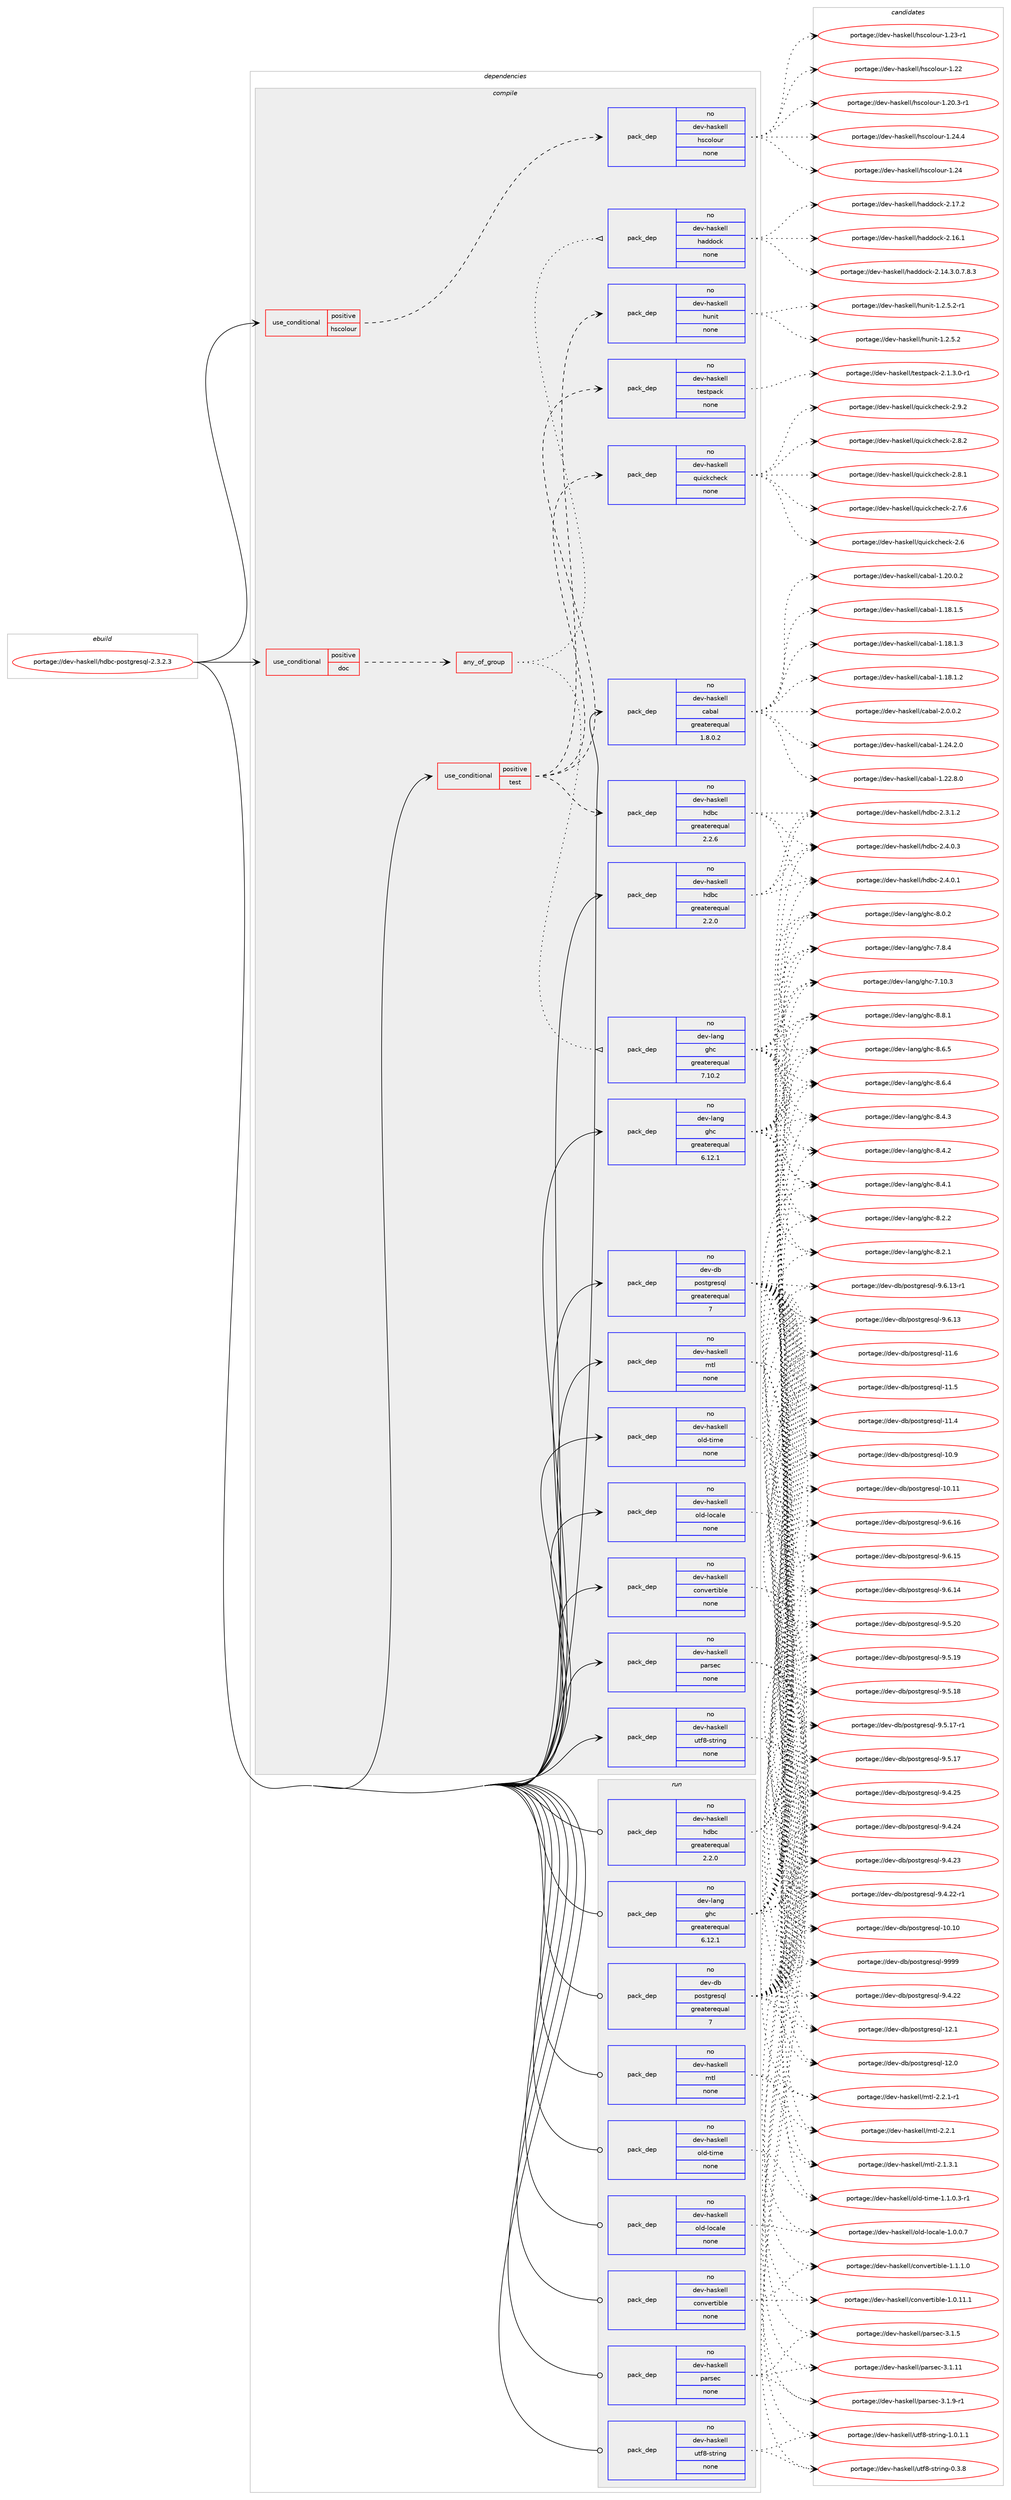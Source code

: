 digraph prolog {

# *************
# Graph options
# *************

newrank=true;
concentrate=true;
compound=true;
graph [rankdir=LR,fontname=Helvetica,fontsize=10,ranksep=1.5];#, ranksep=2.5, nodesep=0.2];
edge  [arrowhead=vee];
node  [fontname=Helvetica,fontsize=10];

# **********
# The ebuild
# **********

subgraph cluster_leftcol {
color=gray;
label=<<i>ebuild</i>>;
id [label="portage://dev-haskell/hdbc-postgresql-2.3.2.3", color=red, width=4, href="../dev-haskell/hdbc-postgresql-2.3.2.3.svg"];
}

# ****************
# The dependencies
# ****************

subgraph cluster_midcol {
color=gray;
label=<<i>dependencies</i>>;
subgraph cluster_compile {
fillcolor="#eeeeee";
style=filled;
label=<<i>compile</i>>;
subgraph cond133574 {
dependency559242 [label=<<TABLE BORDER="0" CELLBORDER="1" CELLSPACING="0" CELLPADDING="4"><TR><TD ROWSPAN="3" CELLPADDING="10">use_conditional</TD></TR><TR><TD>positive</TD></TR><TR><TD>doc</TD></TR></TABLE>>, shape=none, color=red];
subgraph any6317 {
dependency559243 [label=<<TABLE BORDER="0" CELLBORDER="1" CELLSPACING="0" CELLPADDING="4"><TR><TD CELLPADDING="10">any_of_group</TD></TR></TABLE>>, shape=none, color=red];subgraph pack419114 {
dependency559244 [label=<<TABLE BORDER="0" CELLBORDER="1" CELLSPACING="0" CELLPADDING="4" WIDTH="220"><TR><TD ROWSPAN="6" CELLPADDING="30">pack_dep</TD></TR><TR><TD WIDTH="110">no</TD></TR><TR><TD>dev-haskell</TD></TR><TR><TD>haddock</TD></TR><TR><TD>none</TD></TR><TR><TD></TD></TR></TABLE>>, shape=none, color=blue];
}
dependency559243:e -> dependency559244:w [weight=20,style="dotted",arrowhead="oinv"];
subgraph pack419115 {
dependency559245 [label=<<TABLE BORDER="0" CELLBORDER="1" CELLSPACING="0" CELLPADDING="4" WIDTH="220"><TR><TD ROWSPAN="6" CELLPADDING="30">pack_dep</TD></TR><TR><TD WIDTH="110">no</TD></TR><TR><TD>dev-lang</TD></TR><TR><TD>ghc</TD></TR><TR><TD>greaterequal</TD></TR><TR><TD>7.10.2</TD></TR></TABLE>>, shape=none, color=blue];
}
dependency559243:e -> dependency559245:w [weight=20,style="dotted",arrowhead="oinv"];
}
dependency559242:e -> dependency559243:w [weight=20,style="dashed",arrowhead="vee"];
}
id:e -> dependency559242:w [weight=20,style="solid",arrowhead="vee"];
subgraph cond133575 {
dependency559246 [label=<<TABLE BORDER="0" CELLBORDER="1" CELLSPACING="0" CELLPADDING="4"><TR><TD ROWSPAN="3" CELLPADDING="10">use_conditional</TD></TR><TR><TD>positive</TD></TR><TR><TD>hscolour</TD></TR></TABLE>>, shape=none, color=red];
subgraph pack419116 {
dependency559247 [label=<<TABLE BORDER="0" CELLBORDER="1" CELLSPACING="0" CELLPADDING="4" WIDTH="220"><TR><TD ROWSPAN="6" CELLPADDING="30">pack_dep</TD></TR><TR><TD WIDTH="110">no</TD></TR><TR><TD>dev-haskell</TD></TR><TR><TD>hscolour</TD></TR><TR><TD>none</TD></TR><TR><TD></TD></TR></TABLE>>, shape=none, color=blue];
}
dependency559246:e -> dependency559247:w [weight=20,style="dashed",arrowhead="vee"];
}
id:e -> dependency559246:w [weight=20,style="solid",arrowhead="vee"];
subgraph cond133576 {
dependency559248 [label=<<TABLE BORDER="0" CELLBORDER="1" CELLSPACING="0" CELLPADDING="4"><TR><TD ROWSPAN="3" CELLPADDING="10">use_conditional</TD></TR><TR><TD>positive</TD></TR><TR><TD>test</TD></TR></TABLE>>, shape=none, color=red];
subgraph pack419117 {
dependency559249 [label=<<TABLE BORDER="0" CELLBORDER="1" CELLSPACING="0" CELLPADDING="4" WIDTH="220"><TR><TD ROWSPAN="6" CELLPADDING="30">pack_dep</TD></TR><TR><TD WIDTH="110">no</TD></TR><TR><TD>dev-haskell</TD></TR><TR><TD>hdbc</TD></TR><TR><TD>greaterequal</TD></TR><TR><TD>2.2.6</TD></TR></TABLE>>, shape=none, color=blue];
}
dependency559248:e -> dependency559249:w [weight=20,style="dashed",arrowhead="vee"];
subgraph pack419118 {
dependency559250 [label=<<TABLE BORDER="0" CELLBORDER="1" CELLSPACING="0" CELLPADDING="4" WIDTH="220"><TR><TD ROWSPAN="6" CELLPADDING="30">pack_dep</TD></TR><TR><TD WIDTH="110">no</TD></TR><TR><TD>dev-haskell</TD></TR><TR><TD>hunit</TD></TR><TR><TD>none</TD></TR><TR><TD></TD></TR></TABLE>>, shape=none, color=blue];
}
dependency559248:e -> dependency559250:w [weight=20,style="dashed",arrowhead="vee"];
subgraph pack419119 {
dependency559251 [label=<<TABLE BORDER="0" CELLBORDER="1" CELLSPACING="0" CELLPADDING="4" WIDTH="220"><TR><TD ROWSPAN="6" CELLPADDING="30">pack_dep</TD></TR><TR><TD WIDTH="110">no</TD></TR><TR><TD>dev-haskell</TD></TR><TR><TD>quickcheck</TD></TR><TR><TD>none</TD></TR><TR><TD></TD></TR></TABLE>>, shape=none, color=blue];
}
dependency559248:e -> dependency559251:w [weight=20,style="dashed",arrowhead="vee"];
subgraph pack419120 {
dependency559252 [label=<<TABLE BORDER="0" CELLBORDER="1" CELLSPACING="0" CELLPADDING="4" WIDTH="220"><TR><TD ROWSPAN="6" CELLPADDING="30">pack_dep</TD></TR><TR><TD WIDTH="110">no</TD></TR><TR><TD>dev-haskell</TD></TR><TR><TD>testpack</TD></TR><TR><TD>none</TD></TR><TR><TD></TD></TR></TABLE>>, shape=none, color=blue];
}
dependency559248:e -> dependency559252:w [weight=20,style="dashed",arrowhead="vee"];
}
id:e -> dependency559248:w [weight=20,style="solid",arrowhead="vee"];
subgraph pack419121 {
dependency559253 [label=<<TABLE BORDER="0" CELLBORDER="1" CELLSPACING="0" CELLPADDING="4" WIDTH="220"><TR><TD ROWSPAN="6" CELLPADDING="30">pack_dep</TD></TR><TR><TD WIDTH="110">no</TD></TR><TR><TD>dev-db</TD></TR><TR><TD>postgresql</TD></TR><TR><TD>greaterequal</TD></TR><TR><TD>7</TD></TR></TABLE>>, shape=none, color=blue];
}
id:e -> dependency559253:w [weight=20,style="solid",arrowhead="vee"];
subgraph pack419122 {
dependency559254 [label=<<TABLE BORDER="0" CELLBORDER="1" CELLSPACING="0" CELLPADDING="4" WIDTH="220"><TR><TD ROWSPAN="6" CELLPADDING="30">pack_dep</TD></TR><TR><TD WIDTH="110">no</TD></TR><TR><TD>dev-haskell</TD></TR><TR><TD>cabal</TD></TR><TR><TD>greaterequal</TD></TR><TR><TD>1.8.0.2</TD></TR></TABLE>>, shape=none, color=blue];
}
id:e -> dependency559254:w [weight=20,style="solid",arrowhead="vee"];
subgraph pack419123 {
dependency559255 [label=<<TABLE BORDER="0" CELLBORDER="1" CELLSPACING="0" CELLPADDING="4" WIDTH="220"><TR><TD ROWSPAN="6" CELLPADDING="30">pack_dep</TD></TR><TR><TD WIDTH="110">no</TD></TR><TR><TD>dev-haskell</TD></TR><TR><TD>convertible</TD></TR><TR><TD>none</TD></TR><TR><TD></TD></TR></TABLE>>, shape=none, color=blue];
}
id:e -> dependency559255:w [weight=20,style="solid",arrowhead="vee"];
subgraph pack419124 {
dependency559256 [label=<<TABLE BORDER="0" CELLBORDER="1" CELLSPACING="0" CELLPADDING="4" WIDTH="220"><TR><TD ROWSPAN="6" CELLPADDING="30">pack_dep</TD></TR><TR><TD WIDTH="110">no</TD></TR><TR><TD>dev-haskell</TD></TR><TR><TD>hdbc</TD></TR><TR><TD>greaterequal</TD></TR><TR><TD>2.2.0</TD></TR></TABLE>>, shape=none, color=blue];
}
id:e -> dependency559256:w [weight=20,style="solid",arrowhead="vee"];
subgraph pack419125 {
dependency559257 [label=<<TABLE BORDER="0" CELLBORDER="1" CELLSPACING="0" CELLPADDING="4" WIDTH="220"><TR><TD ROWSPAN="6" CELLPADDING="30">pack_dep</TD></TR><TR><TD WIDTH="110">no</TD></TR><TR><TD>dev-haskell</TD></TR><TR><TD>mtl</TD></TR><TR><TD>none</TD></TR><TR><TD></TD></TR></TABLE>>, shape=none, color=blue];
}
id:e -> dependency559257:w [weight=20,style="solid",arrowhead="vee"];
subgraph pack419126 {
dependency559258 [label=<<TABLE BORDER="0" CELLBORDER="1" CELLSPACING="0" CELLPADDING="4" WIDTH="220"><TR><TD ROWSPAN="6" CELLPADDING="30">pack_dep</TD></TR><TR><TD WIDTH="110">no</TD></TR><TR><TD>dev-haskell</TD></TR><TR><TD>old-locale</TD></TR><TR><TD>none</TD></TR><TR><TD></TD></TR></TABLE>>, shape=none, color=blue];
}
id:e -> dependency559258:w [weight=20,style="solid",arrowhead="vee"];
subgraph pack419127 {
dependency559259 [label=<<TABLE BORDER="0" CELLBORDER="1" CELLSPACING="0" CELLPADDING="4" WIDTH="220"><TR><TD ROWSPAN="6" CELLPADDING="30">pack_dep</TD></TR><TR><TD WIDTH="110">no</TD></TR><TR><TD>dev-haskell</TD></TR><TR><TD>old-time</TD></TR><TR><TD>none</TD></TR><TR><TD></TD></TR></TABLE>>, shape=none, color=blue];
}
id:e -> dependency559259:w [weight=20,style="solid",arrowhead="vee"];
subgraph pack419128 {
dependency559260 [label=<<TABLE BORDER="0" CELLBORDER="1" CELLSPACING="0" CELLPADDING="4" WIDTH="220"><TR><TD ROWSPAN="6" CELLPADDING="30">pack_dep</TD></TR><TR><TD WIDTH="110">no</TD></TR><TR><TD>dev-haskell</TD></TR><TR><TD>parsec</TD></TR><TR><TD>none</TD></TR><TR><TD></TD></TR></TABLE>>, shape=none, color=blue];
}
id:e -> dependency559260:w [weight=20,style="solid",arrowhead="vee"];
subgraph pack419129 {
dependency559261 [label=<<TABLE BORDER="0" CELLBORDER="1" CELLSPACING="0" CELLPADDING="4" WIDTH="220"><TR><TD ROWSPAN="6" CELLPADDING="30">pack_dep</TD></TR><TR><TD WIDTH="110">no</TD></TR><TR><TD>dev-haskell</TD></TR><TR><TD>utf8-string</TD></TR><TR><TD>none</TD></TR><TR><TD></TD></TR></TABLE>>, shape=none, color=blue];
}
id:e -> dependency559261:w [weight=20,style="solid",arrowhead="vee"];
subgraph pack419130 {
dependency559262 [label=<<TABLE BORDER="0" CELLBORDER="1" CELLSPACING="0" CELLPADDING="4" WIDTH="220"><TR><TD ROWSPAN="6" CELLPADDING="30">pack_dep</TD></TR><TR><TD WIDTH="110">no</TD></TR><TR><TD>dev-lang</TD></TR><TR><TD>ghc</TD></TR><TR><TD>greaterequal</TD></TR><TR><TD>6.12.1</TD></TR></TABLE>>, shape=none, color=blue];
}
id:e -> dependency559262:w [weight=20,style="solid",arrowhead="vee"];
}
subgraph cluster_compileandrun {
fillcolor="#eeeeee";
style=filled;
label=<<i>compile and run</i>>;
}
subgraph cluster_run {
fillcolor="#eeeeee";
style=filled;
label=<<i>run</i>>;
subgraph pack419131 {
dependency559263 [label=<<TABLE BORDER="0" CELLBORDER="1" CELLSPACING="0" CELLPADDING="4" WIDTH="220"><TR><TD ROWSPAN="6" CELLPADDING="30">pack_dep</TD></TR><TR><TD WIDTH="110">no</TD></TR><TR><TD>dev-db</TD></TR><TR><TD>postgresql</TD></TR><TR><TD>greaterequal</TD></TR><TR><TD>7</TD></TR></TABLE>>, shape=none, color=blue];
}
id:e -> dependency559263:w [weight=20,style="solid",arrowhead="odot"];
subgraph pack419132 {
dependency559264 [label=<<TABLE BORDER="0" CELLBORDER="1" CELLSPACING="0" CELLPADDING="4" WIDTH="220"><TR><TD ROWSPAN="6" CELLPADDING="30">pack_dep</TD></TR><TR><TD WIDTH="110">no</TD></TR><TR><TD>dev-haskell</TD></TR><TR><TD>convertible</TD></TR><TR><TD>none</TD></TR><TR><TD></TD></TR></TABLE>>, shape=none, color=blue];
}
id:e -> dependency559264:w [weight=20,style="solid",arrowhead="odot"];
subgraph pack419133 {
dependency559265 [label=<<TABLE BORDER="0" CELLBORDER="1" CELLSPACING="0" CELLPADDING="4" WIDTH="220"><TR><TD ROWSPAN="6" CELLPADDING="30">pack_dep</TD></TR><TR><TD WIDTH="110">no</TD></TR><TR><TD>dev-haskell</TD></TR><TR><TD>hdbc</TD></TR><TR><TD>greaterequal</TD></TR><TR><TD>2.2.0</TD></TR></TABLE>>, shape=none, color=blue];
}
id:e -> dependency559265:w [weight=20,style="solid",arrowhead="odot"];
subgraph pack419134 {
dependency559266 [label=<<TABLE BORDER="0" CELLBORDER="1" CELLSPACING="0" CELLPADDING="4" WIDTH="220"><TR><TD ROWSPAN="6" CELLPADDING="30">pack_dep</TD></TR><TR><TD WIDTH="110">no</TD></TR><TR><TD>dev-haskell</TD></TR><TR><TD>mtl</TD></TR><TR><TD>none</TD></TR><TR><TD></TD></TR></TABLE>>, shape=none, color=blue];
}
id:e -> dependency559266:w [weight=20,style="solid",arrowhead="odot"];
subgraph pack419135 {
dependency559267 [label=<<TABLE BORDER="0" CELLBORDER="1" CELLSPACING="0" CELLPADDING="4" WIDTH="220"><TR><TD ROWSPAN="6" CELLPADDING="30">pack_dep</TD></TR><TR><TD WIDTH="110">no</TD></TR><TR><TD>dev-haskell</TD></TR><TR><TD>old-locale</TD></TR><TR><TD>none</TD></TR><TR><TD></TD></TR></TABLE>>, shape=none, color=blue];
}
id:e -> dependency559267:w [weight=20,style="solid",arrowhead="odot"];
subgraph pack419136 {
dependency559268 [label=<<TABLE BORDER="0" CELLBORDER="1" CELLSPACING="0" CELLPADDING="4" WIDTH="220"><TR><TD ROWSPAN="6" CELLPADDING="30">pack_dep</TD></TR><TR><TD WIDTH="110">no</TD></TR><TR><TD>dev-haskell</TD></TR><TR><TD>old-time</TD></TR><TR><TD>none</TD></TR><TR><TD></TD></TR></TABLE>>, shape=none, color=blue];
}
id:e -> dependency559268:w [weight=20,style="solid",arrowhead="odot"];
subgraph pack419137 {
dependency559269 [label=<<TABLE BORDER="0" CELLBORDER="1" CELLSPACING="0" CELLPADDING="4" WIDTH="220"><TR><TD ROWSPAN="6" CELLPADDING="30">pack_dep</TD></TR><TR><TD WIDTH="110">no</TD></TR><TR><TD>dev-haskell</TD></TR><TR><TD>parsec</TD></TR><TR><TD>none</TD></TR><TR><TD></TD></TR></TABLE>>, shape=none, color=blue];
}
id:e -> dependency559269:w [weight=20,style="solid",arrowhead="odot"];
subgraph pack419138 {
dependency559270 [label=<<TABLE BORDER="0" CELLBORDER="1" CELLSPACING="0" CELLPADDING="4" WIDTH="220"><TR><TD ROWSPAN="6" CELLPADDING="30">pack_dep</TD></TR><TR><TD WIDTH="110">no</TD></TR><TR><TD>dev-haskell</TD></TR><TR><TD>utf8-string</TD></TR><TR><TD>none</TD></TR><TR><TD></TD></TR></TABLE>>, shape=none, color=blue];
}
id:e -> dependency559270:w [weight=20,style="solid",arrowhead="odot"];
subgraph pack419139 {
dependency559271 [label=<<TABLE BORDER="0" CELLBORDER="1" CELLSPACING="0" CELLPADDING="4" WIDTH="220"><TR><TD ROWSPAN="6" CELLPADDING="30">pack_dep</TD></TR><TR><TD WIDTH="110">no</TD></TR><TR><TD>dev-lang</TD></TR><TR><TD>ghc</TD></TR><TR><TD>greaterequal</TD></TR><TR><TD>6.12.1</TD></TR></TABLE>>, shape=none, color=blue];
}
id:e -> dependency559271:w [weight=20,style="solid",arrowhead="odot"];
}
}

# **************
# The candidates
# **************

subgraph cluster_choices {
rank=same;
color=gray;
label=<<i>candidates</i>>;

subgraph choice419114 {
color=black;
nodesep=1;
choice100101118451049711510710110810847104971001001119910745504649554650 [label="portage://dev-haskell/haddock-2.17.2", color=red, width=4,href="../dev-haskell/haddock-2.17.2.svg"];
choice100101118451049711510710110810847104971001001119910745504649544649 [label="portage://dev-haskell/haddock-2.16.1", color=red, width=4,href="../dev-haskell/haddock-2.16.1.svg"];
choice1001011184510497115107101108108471049710010011199107455046495246514648465546564651 [label="portage://dev-haskell/haddock-2.14.3.0.7.8.3", color=red, width=4,href="../dev-haskell/haddock-2.14.3.0.7.8.3.svg"];
dependency559244:e -> choice100101118451049711510710110810847104971001001119910745504649554650:w [style=dotted,weight="100"];
dependency559244:e -> choice100101118451049711510710110810847104971001001119910745504649544649:w [style=dotted,weight="100"];
dependency559244:e -> choice1001011184510497115107101108108471049710010011199107455046495246514648465546564651:w [style=dotted,weight="100"];
}
subgraph choice419115 {
color=black;
nodesep=1;
choice10010111845108971101034710310499455646564649 [label="portage://dev-lang/ghc-8.8.1", color=red, width=4,href="../dev-lang/ghc-8.8.1.svg"];
choice10010111845108971101034710310499455646544653 [label="portage://dev-lang/ghc-8.6.5", color=red, width=4,href="../dev-lang/ghc-8.6.5.svg"];
choice10010111845108971101034710310499455646544652 [label="portage://dev-lang/ghc-8.6.4", color=red, width=4,href="../dev-lang/ghc-8.6.4.svg"];
choice10010111845108971101034710310499455646524651 [label="portage://dev-lang/ghc-8.4.3", color=red, width=4,href="../dev-lang/ghc-8.4.3.svg"];
choice10010111845108971101034710310499455646524650 [label="portage://dev-lang/ghc-8.4.2", color=red, width=4,href="../dev-lang/ghc-8.4.2.svg"];
choice10010111845108971101034710310499455646524649 [label="portage://dev-lang/ghc-8.4.1", color=red, width=4,href="../dev-lang/ghc-8.4.1.svg"];
choice10010111845108971101034710310499455646504650 [label="portage://dev-lang/ghc-8.2.2", color=red, width=4,href="../dev-lang/ghc-8.2.2.svg"];
choice10010111845108971101034710310499455646504649 [label="portage://dev-lang/ghc-8.2.1", color=red, width=4,href="../dev-lang/ghc-8.2.1.svg"];
choice10010111845108971101034710310499455646484650 [label="portage://dev-lang/ghc-8.0.2", color=red, width=4,href="../dev-lang/ghc-8.0.2.svg"];
choice10010111845108971101034710310499455546564652 [label="portage://dev-lang/ghc-7.8.4", color=red, width=4,href="../dev-lang/ghc-7.8.4.svg"];
choice1001011184510897110103471031049945554649484651 [label="portage://dev-lang/ghc-7.10.3", color=red, width=4,href="../dev-lang/ghc-7.10.3.svg"];
dependency559245:e -> choice10010111845108971101034710310499455646564649:w [style=dotted,weight="100"];
dependency559245:e -> choice10010111845108971101034710310499455646544653:w [style=dotted,weight="100"];
dependency559245:e -> choice10010111845108971101034710310499455646544652:w [style=dotted,weight="100"];
dependency559245:e -> choice10010111845108971101034710310499455646524651:w [style=dotted,weight="100"];
dependency559245:e -> choice10010111845108971101034710310499455646524650:w [style=dotted,weight="100"];
dependency559245:e -> choice10010111845108971101034710310499455646524649:w [style=dotted,weight="100"];
dependency559245:e -> choice10010111845108971101034710310499455646504650:w [style=dotted,weight="100"];
dependency559245:e -> choice10010111845108971101034710310499455646504649:w [style=dotted,weight="100"];
dependency559245:e -> choice10010111845108971101034710310499455646484650:w [style=dotted,weight="100"];
dependency559245:e -> choice10010111845108971101034710310499455546564652:w [style=dotted,weight="100"];
dependency559245:e -> choice1001011184510897110103471031049945554649484651:w [style=dotted,weight="100"];
}
subgraph choice419116 {
color=black;
nodesep=1;
choice1001011184510497115107101108108471041159911110811111711445494650524652 [label="portage://dev-haskell/hscolour-1.24.4", color=red, width=4,href="../dev-haskell/hscolour-1.24.4.svg"];
choice100101118451049711510710110810847104115991111081111171144549465052 [label="portage://dev-haskell/hscolour-1.24", color=red, width=4,href="../dev-haskell/hscolour-1.24.svg"];
choice1001011184510497115107101108108471041159911110811111711445494650514511449 [label="portage://dev-haskell/hscolour-1.23-r1", color=red, width=4,href="../dev-haskell/hscolour-1.23-r1.svg"];
choice100101118451049711510710110810847104115991111081111171144549465050 [label="portage://dev-haskell/hscolour-1.22", color=red, width=4,href="../dev-haskell/hscolour-1.22.svg"];
choice10010111845104971151071011081084710411599111108111117114454946504846514511449 [label="portage://dev-haskell/hscolour-1.20.3-r1", color=red, width=4,href="../dev-haskell/hscolour-1.20.3-r1.svg"];
dependency559247:e -> choice1001011184510497115107101108108471041159911110811111711445494650524652:w [style=dotted,weight="100"];
dependency559247:e -> choice100101118451049711510710110810847104115991111081111171144549465052:w [style=dotted,weight="100"];
dependency559247:e -> choice1001011184510497115107101108108471041159911110811111711445494650514511449:w [style=dotted,weight="100"];
dependency559247:e -> choice100101118451049711510710110810847104115991111081111171144549465050:w [style=dotted,weight="100"];
dependency559247:e -> choice10010111845104971151071011081084710411599111108111117114454946504846514511449:w [style=dotted,weight="100"];
}
subgraph choice419117 {
color=black;
nodesep=1;
choice10010111845104971151071011081084710410098994550465246484651 [label="portage://dev-haskell/hdbc-2.4.0.3", color=red, width=4,href="../dev-haskell/hdbc-2.4.0.3.svg"];
choice10010111845104971151071011081084710410098994550465246484649 [label="portage://dev-haskell/hdbc-2.4.0.1", color=red, width=4,href="../dev-haskell/hdbc-2.4.0.1.svg"];
choice10010111845104971151071011081084710410098994550465146494650 [label="portage://dev-haskell/hdbc-2.3.1.2", color=red, width=4,href="../dev-haskell/hdbc-2.3.1.2.svg"];
dependency559249:e -> choice10010111845104971151071011081084710410098994550465246484651:w [style=dotted,weight="100"];
dependency559249:e -> choice10010111845104971151071011081084710410098994550465246484649:w [style=dotted,weight="100"];
dependency559249:e -> choice10010111845104971151071011081084710410098994550465146494650:w [style=dotted,weight="100"];
}
subgraph choice419118 {
color=black;
nodesep=1;
choice10010111845104971151071011081084710411711010511645494650465346504511449 [label="portage://dev-haskell/hunit-1.2.5.2-r1", color=red, width=4,href="../dev-haskell/hunit-1.2.5.2-r1.svg"];
choice1001011184510497115107101108108471041171101051164549465046534650 [label="portage://dev-haskell/hunit-1.2.5.2", color=red, width=4,href="../dev-haskell/hunit-1.2.5.2.svg"];
dependency559250:e -> choice10010111845104971151071011081084710411711010511645494650465346504511449:w [style=dotted,weight="100"];
dependency559250:e -> choice1001011184510497115107101108108471041171101051164549465046534650:w [style=dotted,weight="100"];
}
subgraph choice419119 {
color=black;
nodesep=1;
choice100101118451049711510710110810847113117105991079910410199107455046574650 [label="portage://dev-haskell/quickcheck-2.9.2", color=red, width=4,href="../dev-haskell/quickcheck-2.9.2.svg"];
choice100101118451049711510710110810847113117105991079910410199107455046564650 [label="portage://dev-haskell/quickcheck-2.8.2", color=red, width=4,href="../dev-haskell/quickcheck-2.8.2.svg"];
choice100101118451049711510710110810847113117105991079910410199107455046564649 [label="portage://dev-haskell/quickcheck-2.8.1", color=red, width=4,href="../dev-haskell/quickcheck-2.8.1.svg"];
choice100101118451049711510710110810847113117105991079910410199107455046554654 [label="portage://dev-haskell/quickcheck-2.7.6", color=red, width=4,href="../dev-haskell/quickcheck-2.7.6.svg"];
choice10010111845104971151071011081084711311710599107991041019910745504654 [label="portage://dev-haskell/quickcheck-2.6", color=red, width=4,href="../dev-haskell/quickcheck-2.6.svg"];
dependency559251:e -> choice100101118451049711510710110810847113117105991079910410199107455046574650:w [style=dotted,weight="100"];
dependency559251:e -> choice100101118451049711510710110810847113117105991079910410199107455046564650:w [style=dotted,weight="100"];
dependency559251:e -> choice100101118451049711510710110810847113117105991079910410199107455046564649:w [style=dotted,weight="100"];
dependency559251:e -> choice100101118451049711510710110810847113117105991079910410199107455046554654:w [style=dotted,weight="100"];
dependency559251:e -> choice10010111845104971151071011081084711311710599107991041019910745504654:w [style=dotted,weight="100"];
}
subgraph choice419120 {
color=black;
nodesep=1;
choice100101118451049711510710110810847116101115116112979910745504649465146484511449 [label="portage://dev-haskell/testpack-2.1.3.0-r1", color=red, width=4,href="../dev-haskell/testpack-2.1.3.0-r1.svg"];
dependency559252:e -> choice100101118451049711510710110810847116101115116112979910745504649465146484511449:w [style=dotted,weight="100"];
}
subgraph choice419121 {
color=black;
nodesep=1;
choice1001011184510098471121111151161031141011151131084557575757 [label="portage://dev-db/postgresql-9999", color=red, width=4,href="../dev-db/postgresql-9999.svg"];
choice10010111845100984711211111511610311410111511310845574654464954 [label="portage://dev-db/postgresql-9.6.16", color=red, width=4,href="../dev-db/postgresql-9.6.16.svg"];
choice10010111845100984711211111511610311410111511310845574654464953 [label="portage://dev-db/postgresql-9.6.15", color=red, width=4,href="../dev-db/postgresql-9.6.15.svg"];
choice10010111845100984711211111511610311410111511310845574654464952 [label="portage://dev-db/postgresql-9.6.14", color=red, width=4,href="../dev-db/postgresql-9.6.14.svg"];
choice100101118451009847112111115116103114101115113108455746544649514511449 [label="portage://dev-db/postgresql-9.6.13-r1", color=red, width=4,href="../dev-db/postgresql-9.6.13-r1.svg"];
choice10010111845100984711211111511610311410111511310845574654464951 [label="portage://dev-db/postgresql-9.6.13", color=red, width=4,href="../dev-db/postgresql-9.6.13.svg"];
choice10010111845100984711211111511610311410111511310845574653465048 [label="portage://dev-db/postgresql-9.5.20", color=red, width=4,href="../dev-db/postgresql-9.5.20.svg"];
choice10010111845100984711211111511610311410111511310845574653464957 [label="portage://dev-db/postgresql-9.5.19", color=red, width=4,href="../dev-db/postgresql-9.5.19.svg"];
choice10010111845100984711211111511610311410111511310845574653464956 [label="portage://dev-db/postgresql-9.5.18", color=red, width=4,href="../dev-db/postgresql-9.5.18.svg"];
choice100101118451009847112111115116103114101115113108455746534649554511449 [label="portage://dev-db/postgresql-9.5.17-r1", color=red, width=4,href="../dev-db/postgresql-9.5.17-r1.svg"];
choice10010111845100984711211111511610311410111511310845574653464955 [label="portage://dev-db/postgresql-9.5.17", color=red, width=4,href="../dev-db/postgresql-9.5.17.svg"];
choice10010111845100984711211111511610311410111511310845574652465053 [label="portage://dev-db/postgresql-9.4.25", color=red, width=4,href="../dev-db/postgresql-9.4.25.svg"];
choice10010111845100984711211111511610311410111511310845574652465052 [label="portage://dev-db/postgresql-9.4.24", color=red, width=4,href="../dev-db/postgresql-9.4.24.svg"];
choice10010111845100984711211111511610311410111511310845574652465051 [label="portage://dev-db/postgresql-9.4.23", color=red, width=4,href="../dev-db/postgresql-9.4.23.svg"];
choice100101118451009847112111115116103114101115113108455746524650504511449 [label="portage://dev-db/postgresql-9.4.22-r1", color=red, width=4,href="../dev-db/postgresql-9.4.22-r1.svg"];
choice10010111845100984711211111511610311410111511310845574652465050 [label="portage://dev-db/postgresql-9.4.22", color=red, width=4,href="../dev-db/postgresql-9.4.22.svg"];
choice1001011184510098471121111151161031141011151131084549504649 [label="portage://dev-db/postgresql-12.1", color=red, width=4,href="../dev-db/postgresql-12.1.svg"];
choice1001011184510098471121111151161031141011151131084549504648 [label="portage://dev-db/postgresql-12.0", color=red, width=4,href="../dev-db/postgresql-12.0.svg"];
choice1001011184510098471121111151161031141011151131084549494654 [label="portage://dev-db/postgresql-11.6", color=red, width=4,href="../dev-db/postgresql-11.6.svg"];
choice1001011184510098471121111151161031141011151131084549494653 [label="portage://dev-db/postgresql-11.5", color=red, width=4,href="../dev-db/postgresql-11.5.svg"];
choice1001011184510098471121111151161031141011151131084549494652 [label="portage://dev-db/postgresql-11.4", color=red, width=4,href="../dev-db/postgresql-11.4.svg"];
choice1001011184510098471121111151161031141011151131084549484657 [label="portage://dev-db/postgresql-10.9", color=red, width=4,href="../dev-db/postgresql-10.9.svg"];
choice100101118451009847112111115116103114101115113108454948464949 [label="portage://dev-db/postgresql-10.11", color=red, width=4,href="../dev-db/postgresql-10.11.svg"];
choice100101118451009847112111115116103114101115113108454948464948 [label="portage://dev-db/postgresql-10.10", color=red, width=4,href="../dev-db/postgresql-10.10.svg"];
dependency559253:e -> choice1001011184510098471121111151161031141011151131084557575757:w [style=dotted,weight="100"];
dependency559253:e -> choice10010111845100984711211111511610311410111511310845574654464954:w [style=dotted,weight="100"];
dependency559253:e -> choice10010111845100984711211111511610311410111511310845574654464953:w [style=dotted,weight="100"];
dependency559253:e -> choice10010111845100984711211111511610311410111511310845574654464952:w [style=dotted,weight="100"];
dependency559253:e -> choice100101118451009847112111115116103114101115113108455746544649514511449:w [style=dotted,weight="100"];
dependency559253:e -> choice10010111845100984711211111511610311410111511310845574654464951:w [style=dotted,weight="100"];
dependency559253:e -> choice10010111845100984711211111511610311410111511310845574653465048:w [style=dotted,weight="100"];
dependency559253:e -> choice10010111845100984711211111511610311410111511310845574653464957:w [style=dotted,weight="100"];
dependency559253:e -> choice10010111845100984711211111511610311410111511310845574653464956:w [style=dotted,weight="100"];
dependency559253:e -> choice100101118451009847112111115116103114101115113108455746534649554511449:w [style=dotted,weight="100"];
dependency559253:e -> choice10010111845100984711211111511610311410111511310845574653464955:w [style=dotted,weight="100"];
dependency559253:e -> choice10010111845100984711211111511610311410111511310845574652465053:w [style=dotted,weight="100"];
dependency559253:e -> choice10010111845100984711211111511610311410111511310845574652465052:w [style=dotted,weight="100"];
dependency559253:e -> choice10010111845100984711211111511610311410111511310845574652465051:w [style=dotted,weight="100"];
dependency559253:e -> choice100101118451009847112111115116103114101115113108455746524650504511449:w [style=dotted,weight="100"];
dependency559253:e -> choice10010111845100984711211111511610311410111511310845574652465050:w [style=dotted,weight="100"];
dependency559253:e -> choice1001011184510098471121111151161031141011151131084549504649:w [style=dotted,weight="100"];
dependency559253:e -> choice1001011184510098471121111151161031141011151131084549504648:w [style=dotted,weight="100"];
dependency559253:e -> choice1001011184510098471121111151161031141011151131084549494654:w [style=dotted,weight="100"];
dependency559253:e -> choice1001011184510098471121111151161031141011151131084549494653:w [style=dotted,weight="100"];
dependency559253:e -> choice1001011184510098471121111151161031141011151131084549494652:w [style=dotted,weight="100"];
dependency559253:e -> choice1001011184510098471121111151161031141011151131084549484657:w [style=dotted,weight="100"];
dependency559253:e -> choice100101118451009847112111115116103114101115113108454948464949:w [style=dotted,weight="100"];
dependency559253:e -> choice100101118451009847112111115116103114101115113108454948464948:w [style=dotted,weight="100"];
}
subgraph choice419122 {
color=black;
nodesep=1;
choice100101118451049711510710110810847999798971084550464846484650 [label="portage://dev-haskell/cabal-2.0.0.2", color=red, width=4,href="../dev-haskell/cabal-2.0.0.2.svg"];
choice10010111845104971151071011081084799979897108454946505246504648 [label="portage://dev-haskell/cabal-1.24.2.0", color=red, width=4,href="../dev-haskell/cabal-1.24.2.0.svg"];
choice10010111845104971151071011081084799979897108454946505046564648 [label="portage://dev-haskell/cabal-1.22.8.0", color=red, width=4,href="../dev-haskell/cabal-1.22.8.0.svg"];
choice10010111845104971151071011081084799979897108454946504846484650 [label="portage://dev-haskell/cabal-1.20.0.2", color=red, width=4,href="../dev-haskell/cabal-1.20.0.2.svg"];
choice10010111845104971151071011081084799979897108454946495646494653 [label="portage://dev-haskell/cabal-1.18.1.5", color=red, width=4,href="../dev-haskell/cabal-1.18.1.5.svg"];
choice10010111845104971151071011081084799979897108454946495646494651 [label="portage://dev-haskell/cabal-1.18.1.3", color=red, width=4,href="../dev-haskell/cabal-1.18.1.3.svg"];
choice10010111845104971151071011081084799979897108454946495646494650 [label="portage://dev-haskell/cabal-1.18.1.2", color=red, width=4,href="../dev-haskell/cabal-1.18.1.2.svg"];
dependency559254:e -> choice100101118451049711510710110810847999798971084550464846484650:w [style=dotted,weight="100"];
dependency559254:e -> choice10010111845104971151071011081084799979897108454946505246504648:w [style=dotted,weight="100"];
dependency559254:e -> choice10010111845104971151071011081084799979897108454946505046564648:w [style=dotted,weight="100"];
dependency559254:e -> choice10010111845104971151071011081084799979897108454946504846484650:w [style=dotted,weight="100"];
dependency559254:e -> choice10010111845104971151071011081084799979897108454946495646494653:w [style=dotted,weight="100"];
dependency559254:e -> choice10010111845104971151071011081084799979897108454946495646494651:w [style=dotted,weight="100"];
dependency559254:e -> choice10010111845104971151071011081084799979897108454946495646494650:w [style=dotted,weight="100"];
}
subgraph choice419123 {
color=black;
nodesep=1;
choice10010111845104971151071011081084799111110118101114116105981081014549464946494648 [label="portage://dev-haskell/convertible-1.1.1.0", color=red, width=4,href="../dev-haskell/convertible-1.1.1.0.svg"];
choice1001011184510497115107101108108479911111011810111411610598108101454946484649494649 [label="portage://dev-haskell/convertible-1.0.11.1", color=red, width=4,href="../dev-haskell/convertible-1.0.11.1.svg"];
dependency559255:e -> choice10010111845104971151071011081084799111110118101114116105981081014549464946494648:w [style=dotted,weight="100"];
dependency559255:e -> choice1001011184510497115107101108108479911111011810111411610598108101454946484649494649:w [style=dotted,weight="100"];
}
subgraph choice419124 {
color=black;
nodesep=1;
choice10010111845104971151071011081084710410098994550465246484651 [label="portage://dev-haskell/hdbc-2.4.0.3", color=red, width=4,href="../dev-haskell/hdbc-2.4.0.3.svg"];
choice10010111845104971151071011081084710410098994550465246484649 [label="portage://dev-haskell/hdbc-2.4.0.1", color=red, width=4,href="../dev-haskell/hdbc-2.4.0.1.svg"];
choice10010111845104971151071011081084710410098994550465146494650 [label="portage://dev-haskell/hdbc-2.3.1.2", color=red, width=4,href="../dev-haskell/hdbc-2.3.1.2.svg"];
dependency559256:e -> choice10010111845104971151071011081084710410098994550465246484651:w [style=dotted,weight="100"];
dependency559256:e -> choice10010111845104971151071011081084710410098994550465246484649:w [style=dotted,weight="100"];
dependency559256:e -> choice10010111845104971151071011081084710410098994550465146494650:w [style=dotted,weight="100"];
}
subgraph choice419125 {
color=black;
nodesep=1;
choice1001011184510497115107101108108471091161084550465046494511449 [label="portage://dev-haskell/mtl-2.2.1-r1", color=red, width=4,href="../dev-haskell/mtl-2.2.1-r1.svg"];
choice100101118451049711510710110810847109116108455046504649 [label="portage://dev-haskell/mtl-2.2.1", color=red, width=4,href="../dev-haskell/mtl-2.2.1.svg"];
choice1001011184510497115107101108108471091161084550464946514649 [label="portage://dev-haskell/mtl-2.1.3.1", color=red, width=4,href="../dev-haskell/mtl-2.1.3.1.svg"];
dependency559257:e -> choice1001011184510497115107101108108471091161084550465046494511449:w [style=dotted,weight="100"];
dependency559257:e -> choice100101118451049711510710110810847109116108455046504649:w [style=dotted,weight="100"];
dependency559257:e -> choice1001011184510497115107101108108471091161084550464946514649:w [style=dotted,weight="100"];
}
subgraph choice419126 {
color=black;
nodesep=1;
choice1001011184510497115107101108108471111081004510811199971081014549464846484655 [label="portage://dev-haskell/old-locale-1.0.0.7", color=red, width=4,href="../dev-haskell/old-locale-1.0.0.7.svg"];
dependency559258:e -> choice1001011184510497115107101108108471111081004510811199971081014549464846484655:w [style=dotted,weight="100"];
}
subgraph choice419127 {
color=black;
nodesep=1;
choice1001011184510497115107101108108471111081004511610510910145494649464846514511449 [label="portage://dev-haskell/old-time-1.1.0.3-r1", color=red, width=4,href="../dev-haskell/old-time-1.1.0.3-r1.svg"];
dependency559259:e -> choice1001011184510497115107101108108471111081004511610510910145494649464846514511449:w [style=dotted,weight="100"];
}
subgraph choice419128 {
color=black;
nodesep=1;
choice10010111845104971151071011081084711297114115101994551464946574511449 [label="portage://dev-haskell/parsec-3.1.9-r1", color=red, width=4,href="../dev-haskell/parsec-3.1.9-r1.svg"];
choice1001011184510497115107101108108471129711411510199455146494653 [label="portage://dev-haskell/parsec-3.1.5", color=red, width=4,href="../dev-haskell/parsec-3.1.5.svg"];
choice100101118451049711510710110810847112971141151019945514649464949 [label="portage://dev-haskell/parsec-3.1.11", color=red, width=4,href="../dev-haskell/parsec-3.1.11.svg"];
dependency559260:e -> choice10010111845104971151071011081084711297114115101994551464946574511449:w [style=dotted,weight="100"];
dependency559260:e -> choice1001011184510497115107101108108471129711411510199455146494653:w [style=dotted,weight="100"];
dependency559260:e -> choice100101118451049711510710110810847112971141151019945514649464949:w [style=dotted,weight="100"];
}
subgraph choice419129 {
color=black;
nodesep=1;
choice10010111845104971151071011081084711711610256451151161141051101034549464846494649 [label="portage://dev-haskell/utf8-string-1.0.1.1", color=red, width=4,href="../dev-haskell/utf8-string-1.0.1.1.svg"];
choice1001011184510497115107101108108471171161025645115116114105110103454846514656 [label="portage://dev-haskell/utf8-string-0.3.8", color=red, width=4,href="../dev-haskell/utf8-string-0.3.8.svg"];
dependency559261:e -> choice10010111845104971151071011081084711711610256451151161141051101034549464846494649:w [style=dotted,weight="100"];
dependency559261:e -> choice1001011184510497115107101108108471171161025645115116114105110103454846514656:w [style=dotted,weight="100"];
}
subgraph choice419130 {
color=black;
nodesep=1;
choice10010111845108971101034710310499455646564649 [label="portage://dev-lang/ghc-8.8.1", color=red, width=4,href="../dev-lang/ghc-8.8.1.svg"];
choice10010111845108971101034710310499455646544653 [label="portage://dev-lang/ghc-8.6.5", color=red, width=4,href="../dev-lang/ghc-8.6.5.svg"];
choice10010111845108971101034710310499455646544652 [label="portage://dev-lang/ghc-8.6.4", color=red, width=4,href="../dev-lang/ghc-8.6.4.svg"];
choice10010111845108971101034710310499455646524651 [label="portage://dev-lang/ghc-8.4.3", color=red, width=4,href="../dev-lang/ghc-8.4.3.svg"];
choice10010111845108971101034710310499455646524650 [label="portage://dev-lang/ghc-8.4.2", color=red, width=4,href="../dev-lang/ghc-8.4.2.svg"];
choice10010111845108971101034710310499455646524649 [label="portage://dev-lang/ghc-8.4.1", color=red, width=4,href="../dev-lang/ghc-8.4.1.svg"];
choice10010111845108971101034710310499455646504650 [label="portage://dev-lang/ghc-8.2.2", color=red, width=4,href="../dev-lang/ghc-8.2.2.svg"];
choice10010111845108971101034710310499455646504649 [label="portage://dev-lang/ghc-8.2.1", color=red, width=4,href="../dev-lang/ghc-8.2.1.svg"];
choice10010111845108971101034710310499455646484650 [label="portage://dev-lang/ghc-8.0.2", color=red, width=4,href="../dev-lang/ghc-8.0.2.svg"];
choice10010111845108971101034710310499455546564652 [label="portage://dev-lang/ghc-7.8.4", color=red, width=4,href="../dev-lang/ghc-7.8.4.svg"];
choice1001011184510897110103471031049945554649484651 [label="portage://dev-lang/ghc-7.10.3", color=red, width=4,href="../dev-lang/ghc-7.10.3.svg"];
dependency559262:e -> choice10010111845108971101034710310499455646564649:w [style=dotted,weight="100"];
dependency559262:e -> choice10010111845108971101034710310499455646544653:w [style=dotted,weight="100"];
dependency559262:e -> choice10010111845108971101034710310499455646544652:w [style=dotted,weight="100"];
dependency559262:e -> choice10010111845108971101034710310499455646524651:w [style=dotted,weight="100"];
dependency559262:e -> choice10010111845108971101034710310499455646524650:w [style=dotted,weight="100"];
dependency559262:e -> choice10010111845108971101034710310499455646524649:w [style=dotted,weight="100"];
dependency559262:e -> choice10010111845108971101034710310499455646504650:w [style=dotted,weight="100"];
dependency559262:e -> choice10010111845108971101034710310499455646504649:w [style=dotted,weight="100"];
dependency559262:e -> choice10010111845108971101034710310499455646484650:w [style=dotted,weight="100"];
dependency559262:e -> choice10010111845108971101034710310499455546564652:w [style=dotted,weight="100"];
dependency559262:e -> choice1001011184510897110103471031049945554649484651:w [style=dotted,weight="100"];
}
subgraph choice419131 {
color=black;
nodesep=1;
choice1001011184510098471121111151161031141011151131084557575757 [label="portage://dev-db/postgresql-9999", color=red, width=4,href="../dev-db/postgresql-9999.svg"];
choice10010111845100984711211111511610311410111511310845574654464954 [label="portage://dev-db/postgresql-9.6.16", color=red, width=4,href="../dev-db/postgresql-9.6.16.svg"];
choice10010111845100984711211111511610311410111511310845574654464953 [label="portage://dev-db/postgresql-9.6.15", color=red, width=4,href="../dev-db/postgresql-9.6.15.svg"];
choice10010111845100984711211111511610311410111511310845574654464952 [label="portage://dev-db/postgresql-9.6.14", color=red, width=4,href="../dev-db/postgresql-9.6.14.svg"];
choice100101118451009847112111115116103114101115113108455746544649514511449 [label="portage://dev-db/postgresql-9.6.13-r1", color=red, width=4,href="../dev-db/postgresql-9.6.13-r1.svg"];
choice10010111845100984711211111511610311410111511310845574654464951 [label="portage://dev-db/postgresql-9.6.13", color=red, width=4,href="../dev-db/postgresql-9.6.13.svg"];
choice10010111845100984711211111511610311410111511310845574653465048 [label="portage://dev-db/postgresql-9.5.20", color=red, width=4,href="../dev-db/postgresql-9.5.20.svg"];
choice10010111845100984711211111511610311410111511310845574653464957 [label="portage://dev-db/postgresql-9.5.19", color=red, width=4,href="../dev-db/postgresql-9.5.19.svg"];
choice10010111845100984711211111511610311410111511310845574653464956 [label="portage://dev-db/postgresql-9.5.18", color=red, width=4,href="../dev-db/postgresql-9.5.18.svg"];
choice100101118451009847112111115116103114101115113108455746534649554511449 [label="portage://dev-db/postgresql-9.5.17-r1", color=red, width=4,href="../dev-db/postgresql-9.5.17-r1.svg"];
choice10010111845100984711211111511610311410111511310845574653464955 [label="portage://dev-db/postgresql-9.5.17", color=red, width=4,href="../dev-db/postgresql-9.5.17.svg"];
choice10010111845100984711211111511610311410111511310845574652465053 [label="portage://dev-db/postgresql-9.4.25", color=red, width=4,href="../dev-db/postgresql-9.4.25.svg"];
choice10010111845100984711211111511610311410111511310845574652465052 [label="portage://dev-db/postgresql-9.4.24", color=red, width=4,href="../dev-db/postgresql-9.4.24.svg"];
choice10010111845100984711211111511610311410111511310845574652465051 [label="portage://dev-db/postgresql-9.4.23", color=red, width=4,href="../dev-db/postgresql-9.4.23.svg"];
choice100101118451009847112111115116103114101115113108455746524650504511449 [label="portage://dev-db/postgresql-9.4.22-r1", color=red, width=4,href="../dev-db/postgresql-9.4.22-r1.svg"];
choice10010111845100984711211111511610311410111511310845574652465050 [label="portage://dev-db/postgresql-9.4.22", color=red, width=4,href="../dev-db/postgresql-9.4.22.svg"];
choice1001011184510098471121111151161031141011151131084549504649 [label="portage://dev-db/postgresql-12.1", color=red, width=4,href="../dev-db/postgresql-12.1.svg"];
choice1001011184510098471121111151161031141011151131084549504648 [label="portage://dev-db/postgresql-12.0", color=red, width=4,href="../dev-db/postgresql-12.0.svg"];
choice1001011184510098471121111151161031141011151131084549494654 [label="portage://dev-db/postgresql-11.6", color=red, width=4,href="../dev-db/postgresql-11.6.svg"];
choice1001011184510098471121111151161031141011151131084549494653 [label="portage://dev-db/postgresql-11.5", color=red, width=4,href="../dev-db/postgresql-11.5.svg"];
choice1001011184510098471121111151161031141011151131084549494652 [label="portage://dev-db/postgresql-11.4", color=red, width=4,href="../dev-db/postgresql-11.4.svg"];
choice1001011184510098471121111151161031141011151131084549484657 [label="portage://dev-db/postgresql-10.9", color=red, width=4,href="../dev-db/postgresql-10.9.svg"];
choice100101118451009847112111115116103114101115113108454948464949 [label="portage://dev-db/postgresql-10.11", color=red, width=4,href="../dev-db/postgresql-10.11.svg"];
choice100101118451009847112111115116103114101115113108454948464948 [label="portage://dev-db/postgresql-10.10", color=red, width=4,href="../dev-db/postgresql-10.10.svg"];
dependency559263:e -> choice1001011184510098471121111151161031141011151131084557575757:w [style=dotted,weight="100"];
dependency559263:e -> choice10010111845100984711211111511610311410111511310845574654464954:w [style=dotted,weight="100"];
dependency559263:e -> choice10010111845100984711211111511610311410111511310845574654464953:w [style=dotted,weight="100"];
dependency559263:e -> choice10010111845100984711211111511610311410111511310845574654464952:w [style=dotted,weight="100"];
dependency559263:e -> choice100101118451009847112111115116103114101115113108455746544649514511449:w [style=dotted,weight="100"];
dependency559263:e -> choice10010111845100984711211111511610311410111511310845574654464951:w [style=dotted,weight="100"];
dependency559263:e -> choice10010111845100984711211111511610311410111511310845574653465048:w [style=dotted,weight="100"];
dependency559263:e -> choice10010111845100984711211111511610311410111511310845574653464957:w [style=dotted,weight="100"];
dependency559263:e -> choice10010111845100984711211111511610311410111511310845574653464956:w [style=dotted,weight="100"];
dependency559263:e -> choice100101118451009847112111115116103114101115113108455746534649554511449:w [style=dotted,weight="100"];
dependency559263:e -> choice10010111845100984711211111511610311410111511310845574653464955:w [style=dotted,weight="100"];
dependency559263:e -> choice10010111845100984711211111511610311410111511310845574652465053:w [style=dotted,weight="100"];
dependency559263:e -> choice10010111845100984711211111511610311410111511310845574652465052:w [style=dotted,weight="100"];
dependency559263:e -> choice10010111845100984711211111511610311410111511310845574652465051:w [style=dotted,weight="100"];
dependency559263:e -> choice100101118451009847112111115116103114101115113108455746524650504511449:w [style=dotted,weight="100"];
dependency559263:e -> choice10010111845100984711211111511610311410111511310845574652465050:w [style=dotted,weight="100"];
dependency559263:e -> choice1001011184510098471121111151161031141011151131084549504649:w [style=dotted,weight="100"];
dependency559263:e -> choice1001011184510098471121111151161031141011151131084549504648:w [style=dotted,weight="100"];
dependency559263:e -> choice1001011184510098471121111151161031141011151131084549494654:w [style=dotted,weight="100"];
dependency559263:e -> choice1001011184510098471121111151161031141011151131084549494653:w [style=dotted,weight="100"];
dependency559263:e -> choice1001011184510098471121111151161031141011151131084549494652:w [style=dotted,weight="100"];
dependency559263:e -> choice1001011184510098471121111151161031141011151131084549484657:w [style=dotted,weight="100"];
dependency559263:e -> choice100101118451009847112111115116103114101115113108454948464949:w [style=dotted,weight="100"];
dependency559263:e -> choice100101118451009847112111115116103114101115113108454948464948:w [style=dotted,weight="100"];
}
subgraph choice419132 {
color=black;
nodesep=1;
choice10010111845104971151071011081084799111110118101114116105981081014549464946494648 [label="portage://dev-haskell/convertible-1.1.1.0", color=red, width=4,href="../dev-haskell/convertible-1.1.1.0.svg"];
choice1001011184510497115107101108108479911111011810111411610598108101454946484649494649 [label="portage://dev-haskell/convertible-1.0.11.1", color=red, width=4,href="../dev-haskell/convertible-1.0.11.1.svg"];
dependency559264:e -> choice10010111845104971151071011081084799111110118101114116105981081014549464946494648:w [style=dotted,weight="100"];
dependency559264:e -> choice1001011184510497115107101108108479911111011810111411610598108101454946484649494649:w [style=dotted,weight="100"];
}
subgraph choice419133 {
color=black;
nodesep=1;
choice10010111845104971151071011081084710410098994550465246484651 [label="portage://dev-haskell/hdbc-2.4.0.3", color=red, width=4,href="../dev-haskell/hdbc-2.4.0.3.svg"];
choice10010111845104971151071011081084710410098994550465246484649 [label="portage://dev-haskell/hdbc-2.4.0.1", color=red, width=4,href="../dev-haskell/hdbc-2.4.0.1.svg"];
choice10010111845104971151071011081084710410098994550465146494650 [label="portage://dev-haskell/hdbc-2.3.1.2", color=red, width=4,href="../dev-haskell/hdbc-2.3.1.2.svg"];
dependency559265:e -> choice10010111845104971151071011081084710410098994550465246484651:w [style=dotted,weight="100"];
dependency559265:e -> choice10010111845104971151071011081084710410098994550465246484649:w [style=dotted,weight="100"];
dependency559265:e -> choice10010111845104971151071011081084710410098994550465146494650:w [style=dotted,weight="100"];
}
subgraph choice419134 {
color=black;
nodesep=1;
choice1001011184510497115107101108108471091161084550465046494511449 [label="portage://dev-haskell/mtl-2.2.1-r1", color=red, width=4,href="../dev-haskell/mtl-2.2.1-r1.svg"];
choice100101118451049711510710110810847109116108455046504649 [label="portage://dev-haskell/mtl-2.2.1", color=red, width=4,href="../dev-haskell/mtl-2.2.1.svg"];
choice1001011184510497115107101108108471091161084550464946514649 [label="portage://dev-haskell/mtl-2.1.3.1", color=red, width=4,href="../dev-haskell/mtl-2.1.3.1.svg"];
dependency559266:e -> choice1001011184510497115107101108108471091161084550465046494511449:w [style=dotted,weight="100"];
dependency559266:e -> choice100101118451049711510710110810847109116108455046504649:w [style=dotted,weight="100"];
dependency559266:e -> choice1001011184510497115107101108108471091161084550464946514649:w [style=dotted,weight="100"];
}
subgraph choice419135 {
color=black;
nodesep=1;
choice1001011184510497115107101108108471111081004510811199971081014549464846484655 [label="portage://dev-haskell/old-locale-1.0.0.7", color=red, width=4,href="../dev-haskell/old-locale-1.0.0.7.svg"];
dependency559267:e -> choice1001011184510497115107101108108471111081004510811199971081014549464846484655:w [style=dotted,weight="100"];
}
subgraph choice419136 {
color=black;
nodesep=1;
choice1001011184510497115107101108108471111081004511610510910145494649464846514511449 [label="portage://dev-haskell/old-time-1.1.0.3-r1", color=red, width=4,href="../dev-haskell/old-time-1.1.0.3-r1.svg"];
dependency559268:e -> choice1001011184510497115107101108108471111081004511610510910145494649464846514511449:w [style=dotted,weight="100"];
}
subgraph choice419137 {
color=black;
nodesep=1;
choice10010111845104971151071011081084711297114115101994551464946574511449 [label="portage://dev-haskell/parsec-3.1.9-r1", color=red, width=4,href="../dev-haskell/parsec-3.1.9-r1.svg"];
choice1001011184510497115107101108108471129711411510199455146494653 [label="portage://dev-haskell/parsec-3.1.5", color=red, width=4,href="../dev-haskell/parsec-3.1.5.svg"];
choice100101118451049711510710110810847112971141151019945514649464949 [label="portage://dev-haskell/parsec-3.1.11", color=red, width=4,href="../dev-haskell/parsec-3.1.11.svg"];
dependency559269:e -> choice10010111845104971151071011081084711297114115101994551464946574511449:w [style=dotted,weight="100"];
dependency559269:e -> choice1001011184510497115107101108108471129711411510199455146494653:w [style=dotted,weight="100"];
dependency559269:e -> choice100101118451049711510710110810847112971141151019945514649464949:w [style=dotted,weight="100"];
}
subgraph choice419138 {
color=black;
nodesep=1;
choice10010111845104971151071011081084711711610256451151161141051101034549464846494649 [label="portage://dev-haskell/utf8-string-1.0.1.1", color=red, width=4,href="../dev-haskell/utf8-string-1.0.1.1.svg"];
choice1001011184510497115107101108108471171161025645115116114105110103454846514656 [label="portage://dev-haskell/utf8-string-0.3.8", color=red, width=4,href="../dev-haskell/utf8-string-0.3.8.svg"];
dependency559270:e -> choice10010111845104971151071011081084711711610256451151161141051101034549464846494649:w [style=dotted,weight="100"];
dependency559270:e -> choice1001011184510497115107101108108471171161025645115116114105110103454846514656:w [style=dotted,weight="100"];
}
subgraph choice419139 {
color=black;
nodesep=1;
choice10010111845108971101034710310499455646564649 [label="portage://dev-lang/ghc-8.8.1", color=red, width=4,href="../dev-lang/ghc-8.8.1.svg"];
choice10010111845108971101034710310499455646544653 [label="portage://dev-lang/ghc-8.6.5", color=red, width=4,href="../dev-lang/ghc-8.6.5.svg"];
choice10010111845108971101034710310499455646544652 [label="portage://dev-lang/ghc-8.6.4", color=red, width=4,href="../dev-lang/ghc-8.6.4.svg"];
choice10010111845108971101034710310499455646524651 [label="portage://dev-lang/ghc-8.4.3", color=red, width=4,href="../dev-lang/ghc-8.4.3.svg"];
choice10010111845108971101034710310499455646524650 [label="portage://dev-lang/ghc-8.4.2", color=red, width=4,href="../dev-lang/ghc-8.4.2.svg"];
choice10010111845108971101034710310499455646524649 [label="portage://dev-lang/ghc-8.4.1", color=red, width=4,href="../dev-lang/ghc-8.4.1.svg"];
choice10010111845108971101034710310499455646504650 [label="portage://dev-lang/ghc-8.2.2", color=red, width=4,href="../dev-lang/ghc-8.2.2.svg"];
choice10010111845108971101034710310499455646504649 [label="portage://dev-lang/ghc-8.2.1", color=red, width=4,href="../dev-lang/ghc-8.2.1.svg"];
choice10010111845108971101034710310499455646484650 [label="portage://dev-lang/ghc-8.0.2", color=red, width=4,href="../dev-lang/ghc-8.0.2.svg"];
choice10010111845108971101034710310499455546564652 [label="portage://dev-lang/ghc-7.8.4", color=red, width=4,href="../dev-lang/ghc-7.8.4.svg"];
choice1001011184510897110103471031049945554649484651 [label="portage://dev-lang/ghc-7.10.3", color=red, width=4,href="../dev-lang/ghc-7.10.3.svg"];
dependency559271:e -> choice10010111845108971101034710310499455646564649:w [style=dotted,weight="100"];
dependency559271:e -> choice10010111845108971101034710310499455646544653:w [style=dotted,weight="100"];
dependency559271:e -> choice10010111845108971101034710310499455646544652:w [style=dotted,weight="100"];
dependency559271:e -> choice10010111845108971101034710310499455646524651:w [style=dotted,weight="100"];
dependency559271:e -> choice10010111845108971101034710310499455646524650:w [style=dotted,weight="100"];
dependency559271:e -> choice10010111845108971101034710310499455646524649:w [style=dotted,weight="100"];
dependency559271:e -> choice10010111845108971101034710310499455646504650:w [style=dotted,weight="100"];
dependency559271:e -> choice10010111845108971101034710310499455646504649:w [style=dotted,weight="100"];
dependency559271:e -> choice10010111845108971101034710310499455646484650:w [style=dotted,weight="100"];
dependency559271:e -> choice10010111845108971101034710310499455546564652:w [style=dotted,weight="100"];
dependency559271:e -> choice1001011184510897110103471031049945554649484651:w [style=dotted,weight="100"];
}
}

}
